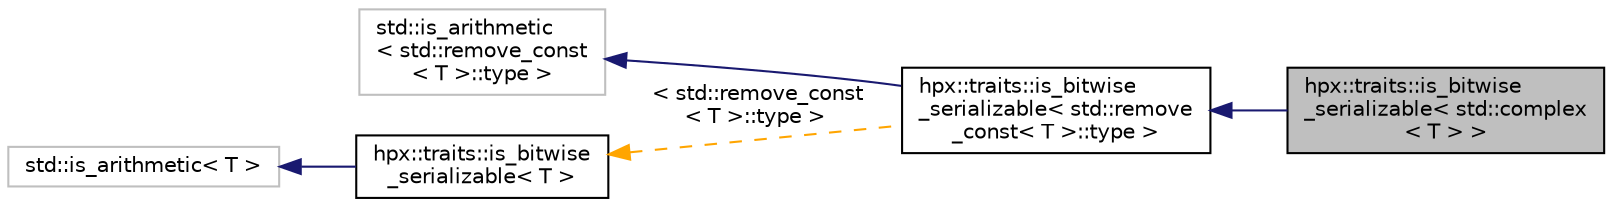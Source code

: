digraph "hpx::traits::is_bitwise_serializable&lt; std::complex&lt; T &gt; &gt;"
{
  edge [fontname="Helvetica",fontsize="10",labelfontname="Helvetica",labelfontsize="10"];
  node [fontname="Helvetica",fontsize="10",shape=record];
  rankdir="LR";
  Node0 [label="hpx::traits::is_bitwise\l_serializable\< std::complex\l\< T \> \>",height=0.2,width=0.4,color="black", fillcolor="grey75", style="filled", fontcolor="black"];
  Node1 -> Node0 [dir="back",color="midnightblue",fontsize="10",style="solid",fontname="Helvetica"];
  Node1 [label="hpx::traits::is_bitwise\l_serializable\< std::remove\l_const\< T \>::type \>",height=0.2,width=0.4,color="black", fillcolor="white", style="filled",URL="$d7/d46/structhpx_1_1traits_1_1is__bitwise__serializable.html"];
  Node2 -> Node1 [dir="back",color="midnightblue",fontsize="10",style="solid",fontname="Helvetica"];
  Node2 [label="std::is_arithmetic\l\< std::remove_const\l\< T \>::type  \>",height=0.2,width=0.4,color="grey75", fillcolor="white", style="filled"];
  Node3 -> Node1 [dir="back",color="orange",fontsize="10",style="dashed",label=" \< std::remove_const\l\< T \>::type \>" ,fontname="Helvetica"];
  Node3 [label="hpx::traits::is_bitwise\l_serializable\< T \>",height=0.2,width=0.4,color="black", fillcolor="white", style="filled",URL="$d7/d46/structhpx_1_1traits_1_1is__bitwise__serializable.html"];
  Node4 -> Node3 [dir="back",color="midnightblue",fontsize="10",style="solid",fontname="Helvetica"];
  Node4 [label="std::is_arithmetic\< T \>",height=0.2,width=0.4,color="grey75", fillcolor="white", style="filled"];
}
